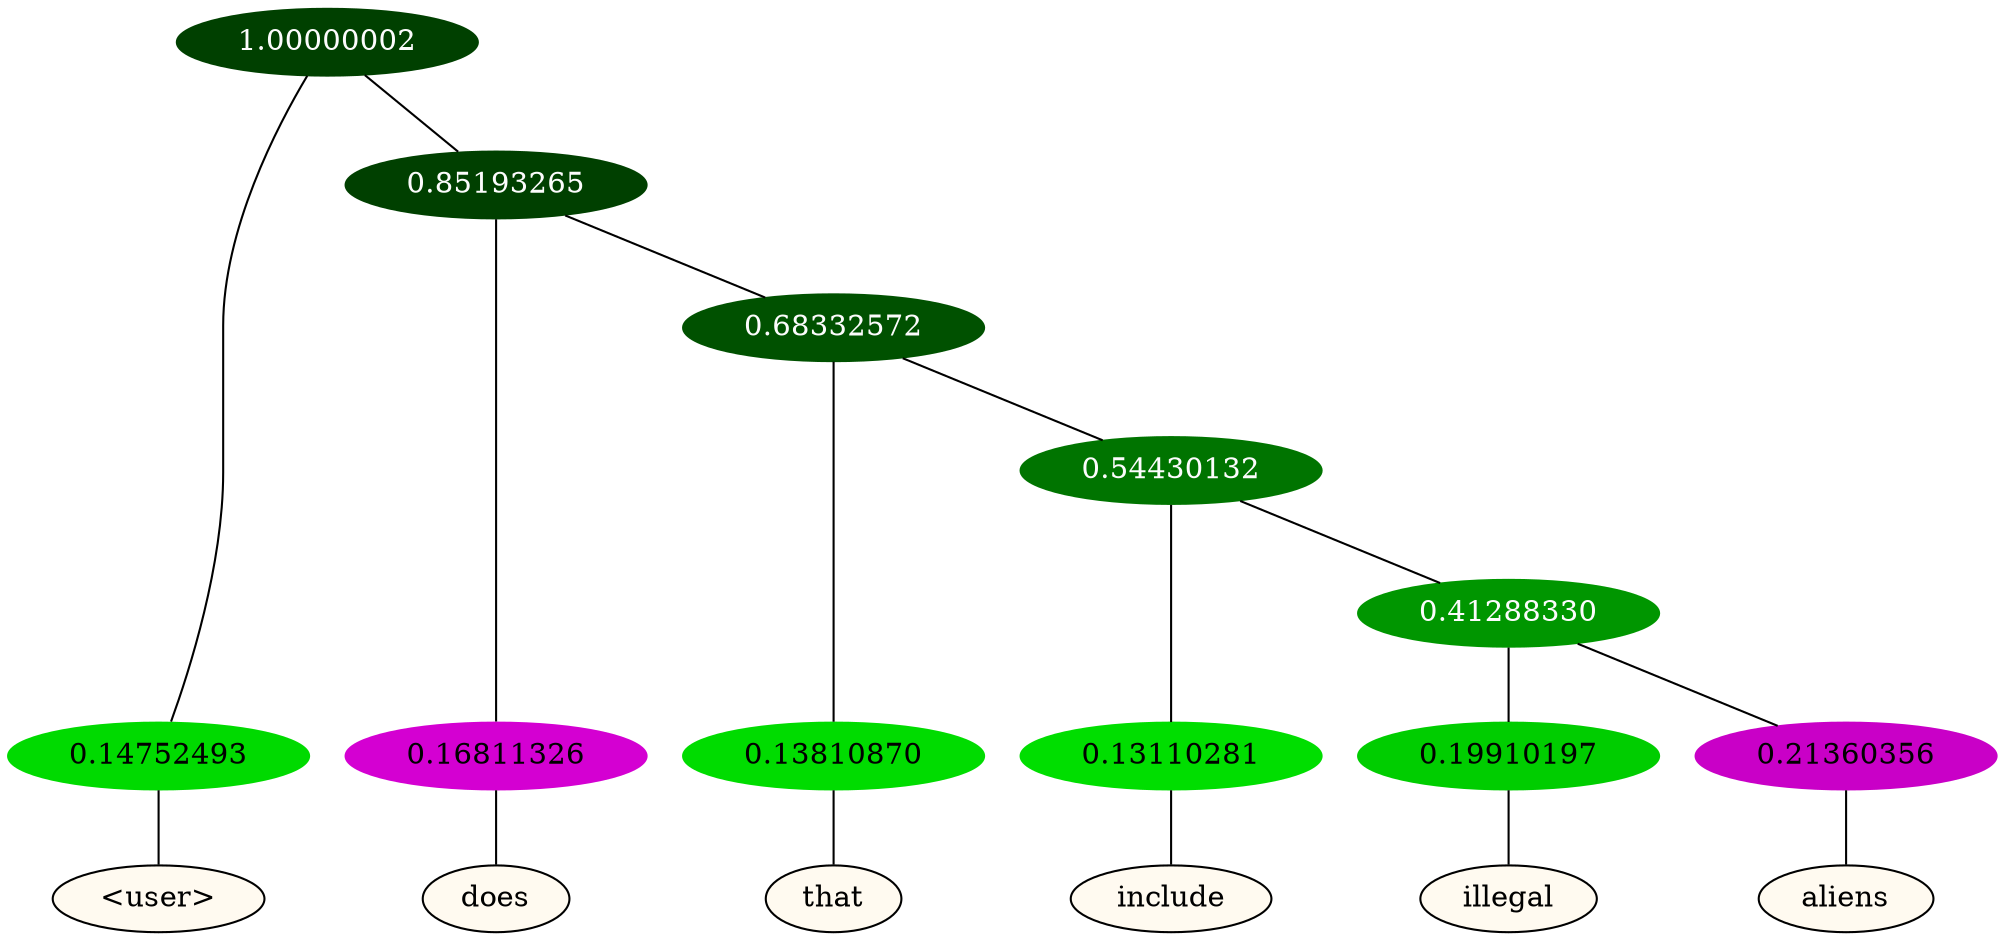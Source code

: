 graph {
	node [format=png height=0.15 nodesep=0.001 ordering=out overlap=prism overlap_scaling=0.01 ranksep=0.001 ratio=0.2 style=filled width=0.15]
	{
		rank=same
		a_w_1 [label="\<user\>" color=black fillcolor=floralwhite style="filled,solid"]
		a_w_3 [label=does color=black fillcolor=floralwhite style="filled,solid"]
		a_w_5 [label=that color=black fillcolor=floralwhite style="filled,solid"]
		a_w_7 [label=include color=black fillcolor=floralwhite style="filled,solid"]
		a_w_9 [label=illegal color=black fillcolor=floralwhite style="filled,solid"]
		a_w_10 [label=aliens color=black fillcolor=floralwhite style="filled,solid"]
	}
	a_n_1 -- a_w_1
	a_n_3 -- a_w_3
	a_n_5 -- a_w_5
	a_n_7 -- a_w_7
	a_n_9 -- a_w_9
	a_n_10 -- a_w_10
	{
		rank=same
		a_n_1 [label=0.14752493 color="0.334 1.000 0.852" fontcolor=black]
		a_n_3 [label=0.16811326 color="0.835 1.000 0.832" fontcolor=black]
		a_n_5 [label=0.13810870 color="0.334 1.000 0.862" fontcolor=black]
		a_n_7 [label=0.13110281 color="0.334 1.000 0.869" fontcolor=black]
		a_n_9 [label=0.19910197 color="0.334 1.000 0.801" fontcolor=black]
		a_n_10 [label=0.21360356 color="0.835 1.000 0.786" fontcolor=black]
	}
	a_n_0 [label=1.00000002 color="0.334 1.000 0.250" fontcolor=grey99]
	a_n_0 -- a_n_1
	a_n_2 [label=0.85193265 color="0.334 1.000 0.250" fontcolor=grey99]
	a_n_0 -- a_n_2
	a_n_2 -- a_n_3
	a_n_4 [label=0.68332572 color="0.334 1.000 0.317" fontcolor=grey99]
	a_n_2 -- a_n_4
	a_n_4 -- a_n_5
	a_n_6 [label=0.54430132 color="0.334 1.000 0.456" fontcolor=grey99]
	a_n_4 -- a_n_6
	a_n_6 -- a_n_7
	a_n_8 [label=0.41288330 color="0.334 1.000 0.587" fontcolor=grey99]
	a_n_6 -- a_n_8
	a_n_8 -- a_n_9
	a_n_8 -- a_n_10
}
